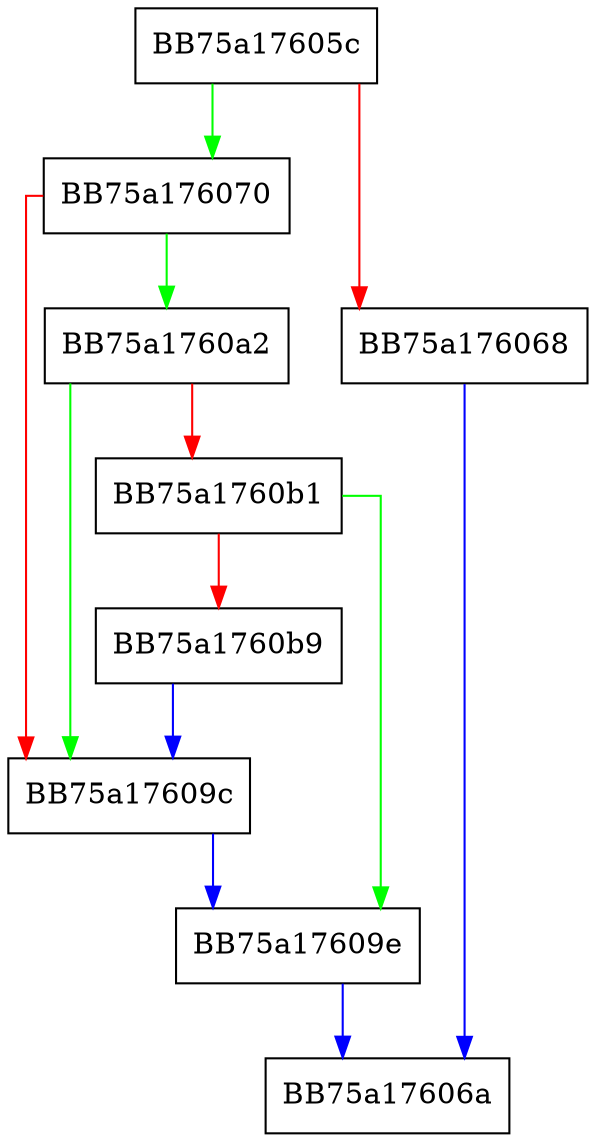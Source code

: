 digraph numIsNegativelyInfinite {
  node [shape="box"];
  graph [splines=ortho];
  BB75a17605c -> BB75a176070 [color="green"];
  BB75a17605c -> BB75a176068 [color="red"];
  BB75a176068 -> BB75a17606a [color="blue"];
  BB75a176070 -> BB75a1760a2 [color="green"];
  BB75a176070 -> BB75a17609c [color="red"];
  BB75a17609c -> BB75a17609e [color="blue"];
  BB75a17609e -> BB75a17606a [color="blue"];
  BB75a1760a2 -> BB75a17609c [color="green"];
  BB75a1760a2 -> BB75a1760b1 [color="red"];
  BB75a1760b1 -> BB75a17609e [color="green"];
  BB75a1760b1 -> BB75a1760b9 [color="red"];
  BB75a1760b9 -> BB75a17609c [color="blue"];
}